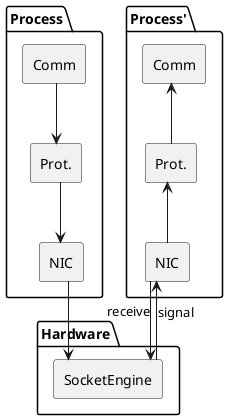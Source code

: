 @startuml 02-process_thread_diagram

' Style definitions
skinparam componentStyle rectangle
skinparam backgroundColor white
skinparam linetype ortho

' Process Components
package "Process" {
  component [Comm] as comm1
  component [Prot.] as prot1
  component [NIC] as nic1
  
  comm1 --> prot1
  prot1 --> nic1
}

' Second Process with Threads
package "Process'" {
  component [Comm] as comm2
  component [Prot.] as prot2
  component [NIC] as nic2
  
  prot2 <-- nic2 
  comm2 <-- prot2 
}

' Hardware architecture section
package "Hardware" {
  component [SocketEngine] as socket
  
  nic1 --> socket
  socket --> nic2 : "signal"
  nic2 --> socket : "receive"
}

@enduml 